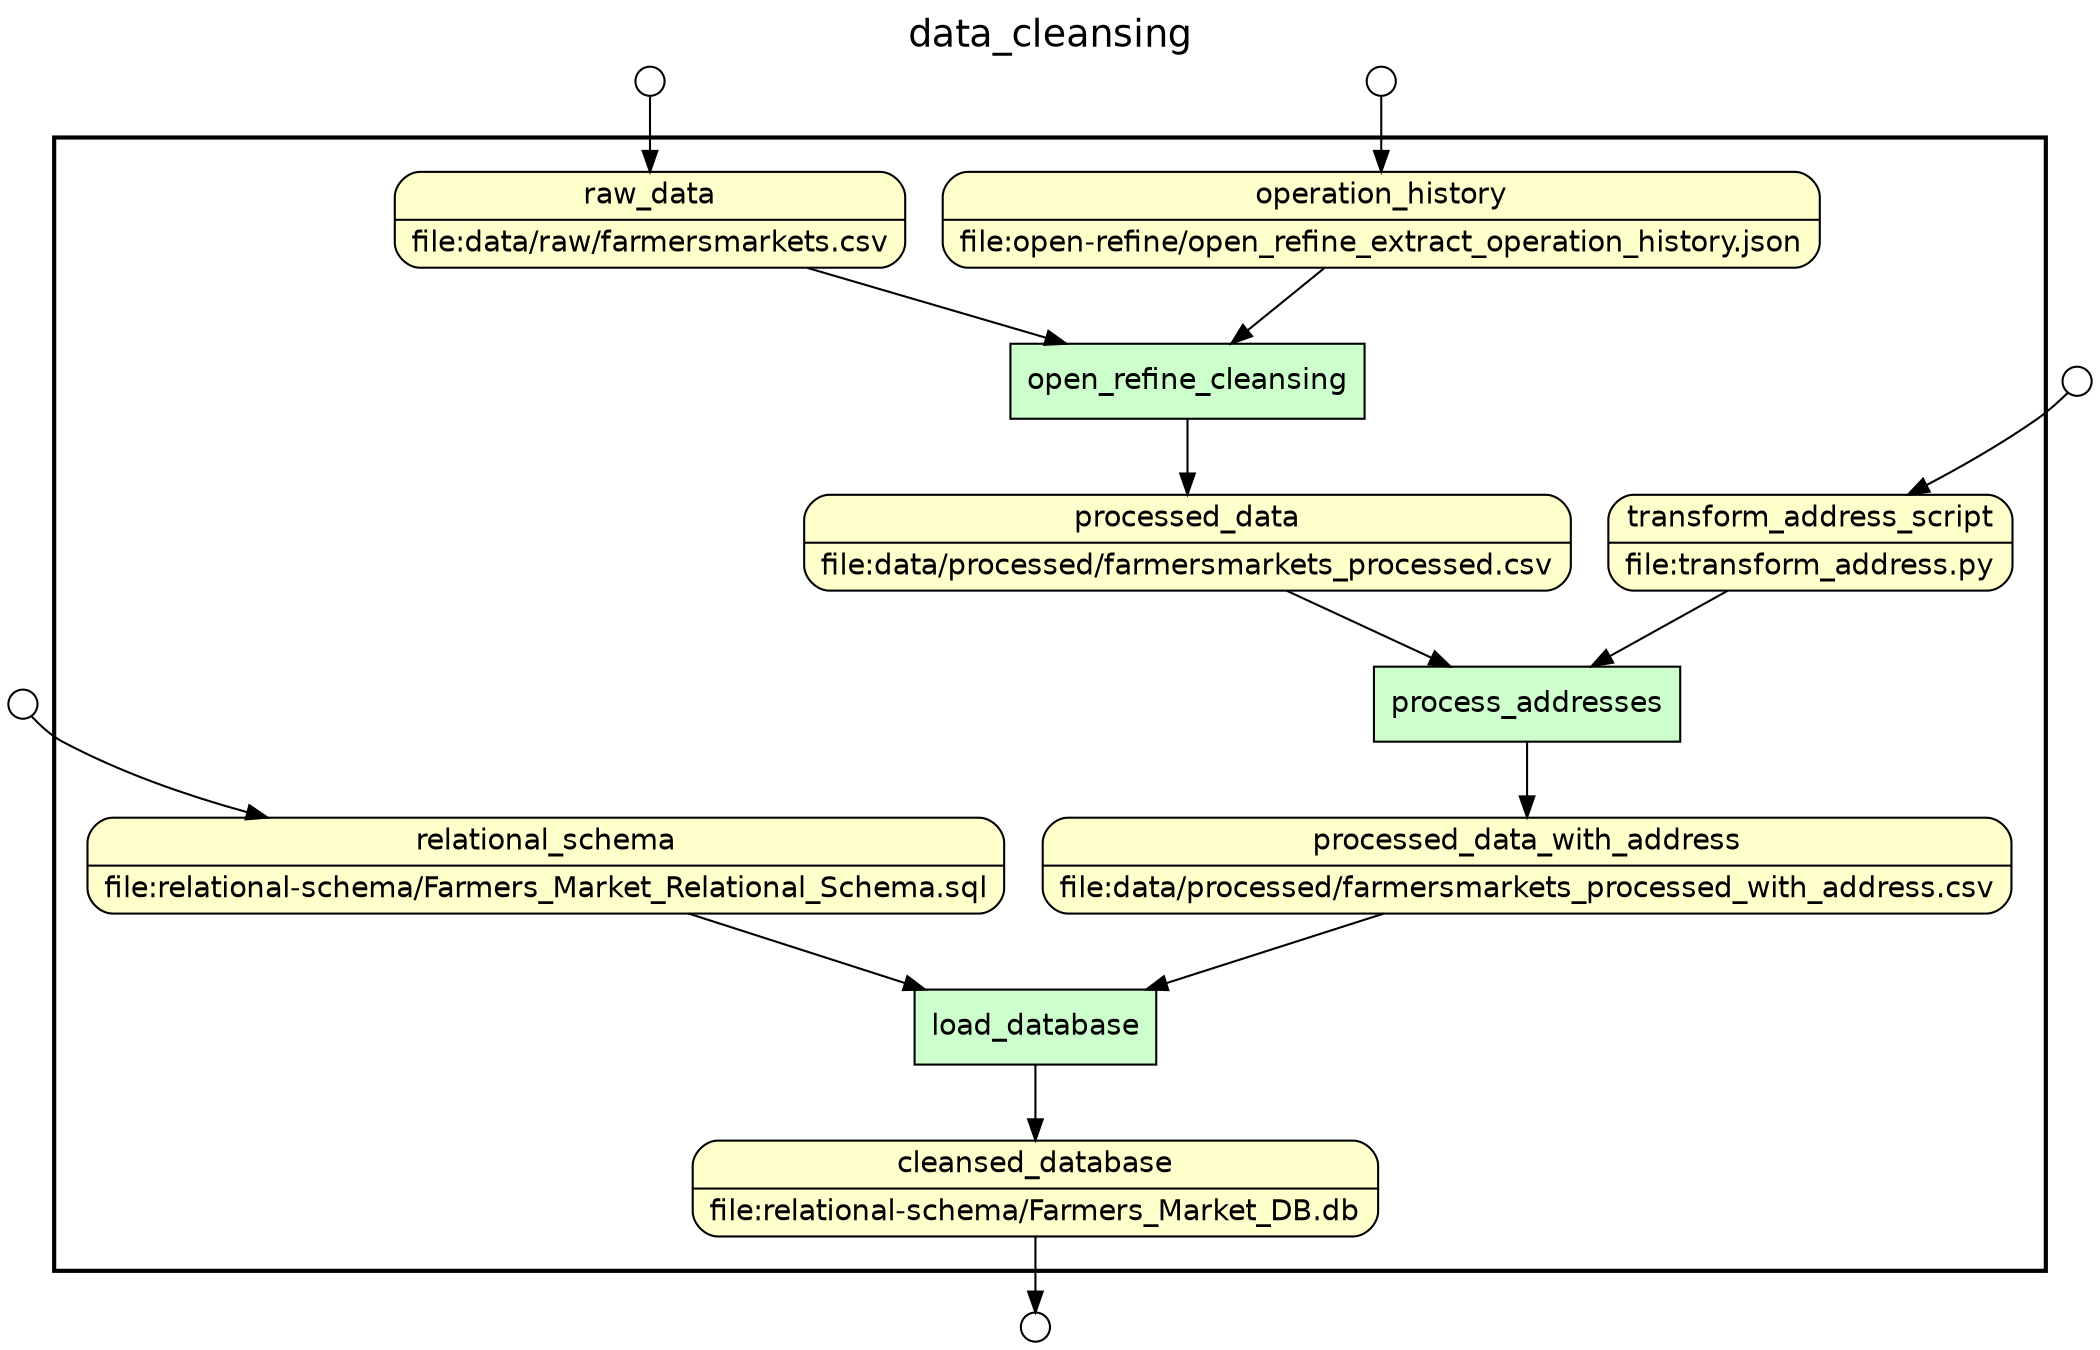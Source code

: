 digraph Workflow {
rankdir=TB
fontname=Helvetica; fontsize=18; labelloc=t
label=data_cleansing
subgraph cluster_workflow_box_outer { label=""; color=black; penwidth=2
subgraph cluster_workflow_box_inner { label=""; penwidth=0
node[shape=box style=filled fillcolor="#CCFFCC" peripheries=1 fontname=Helvetica]
open_refine_cleansing
process_addresses
load_database
node[shape=box style="rounded,filled" fillcolor="#FFFFCC" peripheries=1 fontname=Helvetica]
cleansed_database [shape=record rankdir=LR label="{<f0> cleansed_database |<f1> file\:relational-schema/Farmers_Market_DB.db}"];
raw_data [shape=record rankdir=LR label="{<f0> raw_data |<f1> file\:data/raw/farmersmarkets.csv}"];
operation_history [shape=record rankdir=LR label="{<f0> operation_history |<f1> file\:open-refine/open_refine_extract_operation_history.json}"];
processed_data [shape=record rankdir=LR label="{<f0> processed_data |<f1> file\:data/processed/farmersmarkets_processed.csv}"];
transform_address_script [shape=record rankdir=LR label="{<f0> transform_address_script |<f1> file\:transform_address.py}"];
processed_data_with_address [shape=record rankdir=LR label="{<f0> processed_data_with_address |<f1> file\:data/processed/farmersmarkets_processed_with_address.csv}"];
relational_schema [shape=record rankdir=LR label="{<f0> relational_schema |<f1> file\:relational-schema/Farmers_Market_Relational_Schema.sql}"];
node[shape=box style="rounded,filled" fillcolor="#FCFCFC" peripheries=1 fontname=Helvetica]
open_refine_cleansing -> processed_data
raw_data -> open_refine_cleansing
operation_history -> open_refine_cleansing
process_addresses -> processed_data_with_address
processed_data -> process_addresses
transform_address_script -> process_addresses
load_database -> cleansed_database
processed_data_with_address -> load_database
relational_schema -> load_database
}}
node[shape=circle style="rounded,filled" fillcolor="#FFFFFF" peripheries=1 fontname=Helvetica width=0.2]
raw_data_input_port [label=""]
operation_history_input_port [label=""]
transform_address_script_input_port [label=""]
relational_schema_input_port [label=""]
node[shape=circle style="rounded,filled" fillcolor="#FFFFFF" peripheries=1 fontname=Helvetica width=0.2]
cleansed_database_output_port [label=""]
raw_data_input_port -> raw_data
operation_history_input_port -> operation_history
transform_address_script_input_port -> transform_address_script
relational_schema_input_port -> relational_schema
cleansed_database -> cleansed_database_output_port
}

